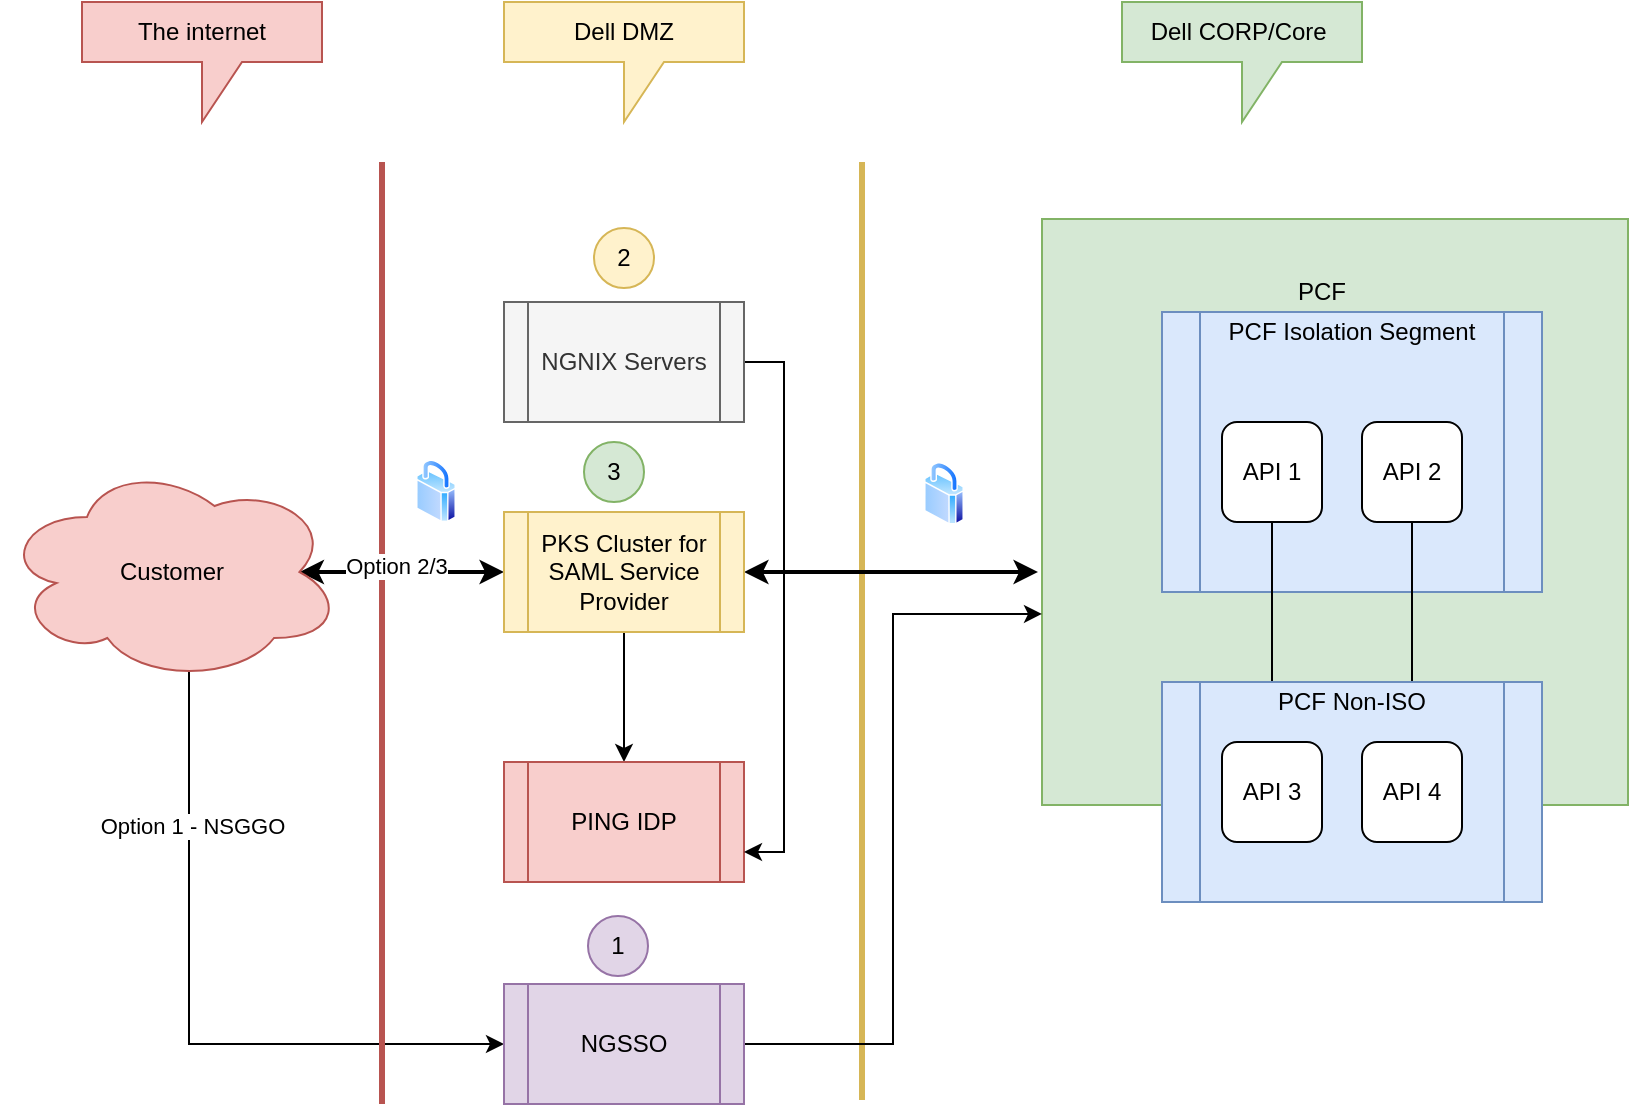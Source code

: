 <mxfile version="14.3.0" type="github">
  <diagram id="ACFHJaDp0CCpu47aHDbk" name="Page-1">
    <mxGraphModel dx="1422" dy="794" grid="0" gridSize="10" guides="1" tooltips="1" connect="1" arrows="1" fold="1" page="1" pageScale="1" pageWidth="850" pageHeight="1100" math="0" shadow="0">
      <root>
        <mxCell id="0" />
        <mxCell id="1" parent="0" />
        <mxCell id="2gQc0NYOQKcEP8dJCD8I-3" value="" style="whiteSpace=wrap;html=1;aspect=fixed;fillColor=#d5e8d4;strokeColor=#82b366;" vertex="1" parent="1">
          <mxGeometry x="530" y="148.5" width="293" height="293" as="geometry" />
        </mxCell>
        <mxCell id="2gQc0NYOQKcEP8dJCD8I-4" value="" style="edgeStyle=orthogonalEdgeStyle;rounded=0;orthogonalLoop=1;jettySize=auto;html=1;strokeWidth=2;exitX=0.875;exitY=0.5;exitDx=0;exitDy=0;exitPerimeter=0;startArrow=classic;startFill=1;" edge="1" parent="1" source="2gQc0NYOQKcEP8dJCD8I-5" target="2gQc0NYOQKcEP8dJCD8I-9">
          <mxGeometry relative="1" as="geometry" />
        </mxCell>
        <mxCell id="2gQc0NYOQKcEP8dJCD8I-42" style="edgeStyle=orthogonalEdgeStyle;rounded=0;orthogonalLoop=1;jettySize=auto;html=1;exitX=0.55;exitY=0.95;exitDx=0;exitDy=0;exitPerimeter=0;entryX=0;entryY=0.5;entryDx=0;entryDy=0;" edge="1" parent="1" source="2gQc0NYOQKcEP8dJCD8I-5" target="2gQc0NYOQKcEP8dJCD8I-41">
          <mxGeometry relative="1" as="geometry">
            <mxPoint x="244" y="567" as="targetPoint" />
            <Array as="points">
              <mxPoint x="104" y="561" />
            </Array>
          </mxGeometry>
        </mxCell>
        <mxCell id="2gQc0NYOQKcEP8dJCD8I-50" value="Option 1 - NSGGO" style="edgeLabel;html=1;align=center;verticalAlign=middle;resizable=0;points=[];" vertex="1" connectable="0" parent="2gQc0NYOQKcEP8dJCD8I-42">
          <mxGeometry x="-0.549" y="1" relative="1" as="geometry">
            <mxPoint as="offset" />
          </mxGeometry>
        </mxCell>
        <mxCell id="2gQc0NYOQKcEP8dJCD8I-5" value="Customer" style="ellipse;shape=cloud;whiteSpace=wrap;html=1;fillColor=#f8cecc;strokeColor=#b85450;" vertex="1" parent="1">
          <mxGeometry x="10" y="270" width="170" height="110" as="geometry" />
        </mxCell>
        <mxCell id="2gQc0NYOQKcEP8dJCD8I-6" value="" style="endArrow=none;html=1;strokeWidth=3;fillColor=#f8cecc;strokeColor=#b85450;" edge="1" parent="1">
          <mxGeometry width="50" height="50" relative="1" as="geometry">
            <mxPoint x="200" y="591" as="sourcePoint" />
            <mxPoint x="200" y="120" as="targetPoint" />
          </mxGeometry>
        </mxCell>
        <mxCell id="2gQc0NYOQKcEP8dJCD8I-51" value="Option 2/3" style="edgeLabel;html=1;align=center;verticalAlign=middle;resizable=0;points=[];" vertex="1" connectable="0" parent="2gQc0NYOQKcEP8dJCD8I-6">
          <mxGeometry x="0.142" y="-7" relative="1" as="geometry">
            <mxPoint as="offset" />
          </mxGeometry>
        </mxCell>
        <mxCell id="2gQc0NYOQKcEP8dJCD8I-7" value="" style="endArrow=none;html=1;strokeWidth=3;fillColor=#fff2cc;strokeColor=#d6b656;" edge="1" parent="1">
          <mxGeometry width="50" height="50" relative="1" as="geometry">
            <mxPoint x="440" y="589" as="sourcePoint" />
            <mxPoint x="440" y="120" as="targetPoint" />
          </mxGeometry>
        </mxCell>
        <mxCell id="2gQc0NYOQKcEP8dJCD8I-8" style="edgeStyle=orthogonalEdgeStyle;rounded=0;orthogonalLoop=1;jettySize=auto;html=1;strokeWidth=2;startArrow=classic;startFill=1;" edge="1" parent="1" source="2gQc0NYOQKcEP8dJCD8I-9">
          <mxGeometry relative="1" as="geometry">
            <mxPoint x="528" y="325" as="targetPoint" />
          </mxGeometry>
        </mxCell>
        <mxCell id="2gQc0NYOQKcEP8dJCD8I-29" value="" style="edgeStyle=orthogonalEdgeStyle;rounded=0;orthogonalLoop=1;jettySize=auto;html=1;" edge="1" parent="1" source="2gQc0NYOQKcEP8dJCD8I-9" target="2gQc0NYOQKcEP8dJCD8I-28">
          <mxGeometry relative="1" as="geometry" />
        </mxCell>
        <mxCell id="2gQc0NYOQKcEP8dJCD8I-9" value="PKS Cluster for SAML Service Provider" style="shape=process;whiteSpace=wrap;html=1;backgroundOutline=1;fillColor=#fff2cc;strokeColor=#d6b656;" vertex="1" parent="1">
          <mxGeometry x="261" y="295" width="120" height="60" as="geometry" />
        </mxCell>
        <mxCell id="2gQc0NYOQKcEP8dJCD8I-10" value="PCF" style="text;html=1;strokeColor=none;fillColor=none;align=center;verticalAlign=middle;whiteSpace=wrap;rounded=0;" vertex="1" parent="1">
          <mxGeometry x="650" y="175" width="40" height="20" as="geometry" />
        </mxCell>
        <mxCell id="2gQc0NYOQKcEP8dJCD8I-11" value="" style="shape=process;whiteSpace=wrap;html=1;backgroundOutline=1;fillColor=#dae8fc;strokeColor=#6c8ebf;" vertex="1" parent="1">
          <mxGeometry x="590" y="195" width="190" height="140" as="geometry" />
        </mxCell>
        <mxCell id="2gQc0NYOQKcEP8dJCD8I-34" value="" style="edgeStyle=orthogonalEdgeStyle;rounded=0;orthogonalLoop=1;jettySize=auto;html=1;" edge="1" parent="1" source="2gQc0NYOQKcEP8dJCD8I-13" target="2gQc0NYOQKcEP8dJCD8I-32">
          <mxGeometry relative="1" as="geometry" />
        </mxCell>
        <mxCell id="2gQc0NYOQKcEP8dJCD8I-13" value="API 1" style="rounded=1;whiteSpace=wrap;html=1;" vertex="1" parent="1">
          <mxGeometry x="620" y="250" width="50" height="50" as="geometry" />
        </mxCell>
        <mxCell id="2gQc0NYOQKcEP8dJCD8I-35" value="" style="edgeStyle=orthogonalEdgeStyle;rounded=0;orthogonalLoop=1;jettySize=auto;html=1;" edge="1" parent="1" source="2gQc0NYOQKcEP8dJCD8I-14" target="2gQc0NYOQKcEP8dJCD8I-33">
          <mxGeometry relative="1" as="geometry" />
        </mxCell>
        <mxCell id="2gQc0NYOQKcEP8dJCD8I-14" value="API 2" style="rounded=1;whiteSpace=wrap;html=1;" vertex="1" parent="1">
          <mxGeometry x="690" y="250" width="50" height="50" as="geometry" />
        </mxCell>
        <mxCell id="2gQc0NYOQKcEP8dJCD8I-15" value="" style="aspect=fixed;perimeter=ellipsePerimeter;html=1;align=center;shadow=0;dashed=0;spacingTop=3;image;image=img/lib/active_directory/secure.svg;" vertex="1" parent="1">
          <mxGeometry x="217" y="268.75" width="20" height="31.25" as="geometry" />
        </mxCell>
        <mxCell id="2gQc0NYOQKcEP8dJCD8I-16" value="" style="aspect=fixed;perimeter=ellipsePerimeter;html=1;align=center;shadow=0;dashed=0;spacingTop=3;image;image=img/lib/active_directory/secure.svg;" vertex="1" parent="1">
          <mxGeometry x="471" y="270" width="20" height="31.25" as="geometry" />
        </mxCell>
        <mxCell id="2gQc0NYOQKcEP8dJCD8I-17" value="The internet" style="shape=callout;whiteSpace=wrap;html=1;perimeter=calloutPerimeter;fillColor=#f8cecc;strokeColor=#b85450;" vertex="1" parent="1">
          <mxGeometry x="50" y="40" width="120" height="60" as="geometry" />
        </mxCell>
        <mxCell id="2gQc0NYOQKcEP8dJCD8I-18" value="Dell DMZ" style="shape=callout;whiteSpace=wrap;html=1;perimeter=calloutPerimeter;fillColor=#fff2cc;strokeColor=#d6b656;" vertex="1" parent="1">
          <mxGeometry x="261" y="40" width="120" height="60" as="geometry" />
        </mxCell>
        <mxCell id="2gQc0NYOQKcEP8dJCD8I-19" value="Dell CORP/Core&amp;nbsp;" style="shape=callout;whiteSpace=wrap;html=1;perimeter=calloutPerimeter;fillColor=#d5e8d4;strokeColor=#82b366;" vertex="1" parent="1">
          <mxGeometry x="570" y="40" width="120" height="60" as="geometry" />
        </mxCell>
        <mxCell id="2gQc0NYOQKcEP8dJCD8I-20" value="3" style="ellipse;whiteSpace=wrap;html=1;fillColor=#d5e8d4;strokeColor=#82b366;" vertex="1" parent="1">
          <mxGeometry x="301" y="260" width="30" height="30" as="geometry" />
        </mxCell>
        <mxCell id="2gQc0NYOQKcEP8dJCD8I-21" value="2" style="ellipse;whiteSpace=wrap;html=1;fillColor=#fff2cc;strokeColor=#d6b656;" vertex="1" parent="1">
          <mxGeometry x="306" y="153" width="30" height="30" as="geometry" />
        </mxCell>
        <mxCell id="2gQc0NYOQKcEP8dJCD8I-28" value="PING IDP" style="shape=process;whiteSpace=wrap;html=1;backgroundOutline=1;fillColor=#f8cecc;strokeColor=#b85450;" vertex="1" parent="1">
          <mxGeometry x="261" y="420" width="120" height="60" as="geometry" />
        </mxCell>
        <mxCell id="2gQc0NYOQKcEP8dJCD8I-31" value="" style="shape=process;whiteSpace=wrap;html=1;backgroundOutline=1;fillColor=#dae8fc;strokeColor=#6c8ebf;" vertex="1" parent="1">
          <mxGeometry x="590" y="380" width="190" height="110" as="geometry" />
        </mxCell>
        <mxCell id="2gQc0NYOQKcEP8dJCD8I-32" value="API 3" style="rounded=1;whiteSpace=wrap;html=1;" vertex="1" parent="1">
          <mxGeometry x="620" y="410" width="50" height="50" as="geometry" />
        </mxCell>
        <mxCell id="2gQc0NYOQKcEP8dJCD8I-33" value="API 4" style="rounded=1;whiteSpace=wrap;html=1;" vertex="1" parent="1">
          <mxGeometry x="690" y="410" width="50" height="50" as="geometry" />
        </mxCell>
        <mxCell id="2gQc0NYOQKcEP8dJCD8I-36" value="PCF Isolation Segment" style="text;html=1;strokeColor=none;fillColor=none;align=center;verticalAlign=middle;whiteSpace=wrap;rounded=0;" vertex="1" parent="1">
          <mxGeometry x="620" y="195" width="130" height="20" as="geometry" />
        </mxCell>
        <mxCell id="2gQc0NYOQKcEP8dJCD8I-39" style="edgeStyle=orthogonalEdgeStyle;rounded=0;orthogonalLoop=1;jettySize=auto;html=1;entryX=1;entryY=0.75;entryDx=0;entryDy=0;exitX=1;exitY=0.5;exitDx=0;exitDy=0;" edge="1" parent="1" source="2gQc0NYOQKcEP8dJCD8I-38" target="2gQc0NYOQKcEP8dJCD8I-28">
          <mxGeometry relative="1" as="geometry" />
        </mxCell>
        <mxCell id="2gQc0NYOQKcEP8dJCD8I-38" value="NGNIX Servers" style="shape=process;whiteSpace=wrap;html=1;backgroundOutline=1;fillColor=#f5f5f5;strokeColor=#666666;fontColor=#333333;" vertex="1" parent="1">
          <mxGeometry x="261" y="190" width="120" height="60" as="geometry" />
        </mxCell>
        <mxCell id="2gQc0NYOQKcEP8dJCD8I-40" value="PCF Non-ISO" style="text;html=1;strokeColor=none;fillColor=none;align=center;verticalAlign=middle;whiteSpace=wrap;rounded=0;" vertex="1" parent="1">
          <mxGeometry x="620" y="380" width="130" height="20" as="geometry" />
        </mxCell>
        <mxCell id="2gQc0NYOQKcEP8dJCD8I-49" style="edgeStyle=orthogonalEdgeStyle;rounded=0;orthogonalLoop=1;jettySize=auto;html=1;entryX=0;entryY=0.674;entryDx=0;entryDy=0;entryPerimeter=0;" edge="1" parent="1" source="2gQc0NYOQKcEP8dJCD8I-41" target="2gQc0NYOQKcEP8dJCD8I-3">
          <mxGeometry relative="1" as="geometry" />
        </mxCell>
        <mxCell id="2gQc0NYOQKcEP8dJCD8I-41" value="NGSSO" style="shape=process;whiteSpace=wrap;html=1;backgroundOutline=1;fillColor=#e1d5e7;strokeColor=#9673a6;" vertex="1" parent="1">
          <mxGeometry x="261" y="531" width="120" height="60" as="geometry" />
        </mxCell>
        <mxCell id="2gQc0NYOQKcEP8dJCD8I-48" value="1" style="ellipse;whiteSpace=wrap;html=1;fillColor=#e1d5e7;strokeColor=#9673a6;" vertex="1" parent="1">
          <mxGeometry x="303" y="497" width="30" height="30" as="geometry" />
        </mxCell>
      </root>
    </mxGraphModel>
  </diagram>
</mxfile>
